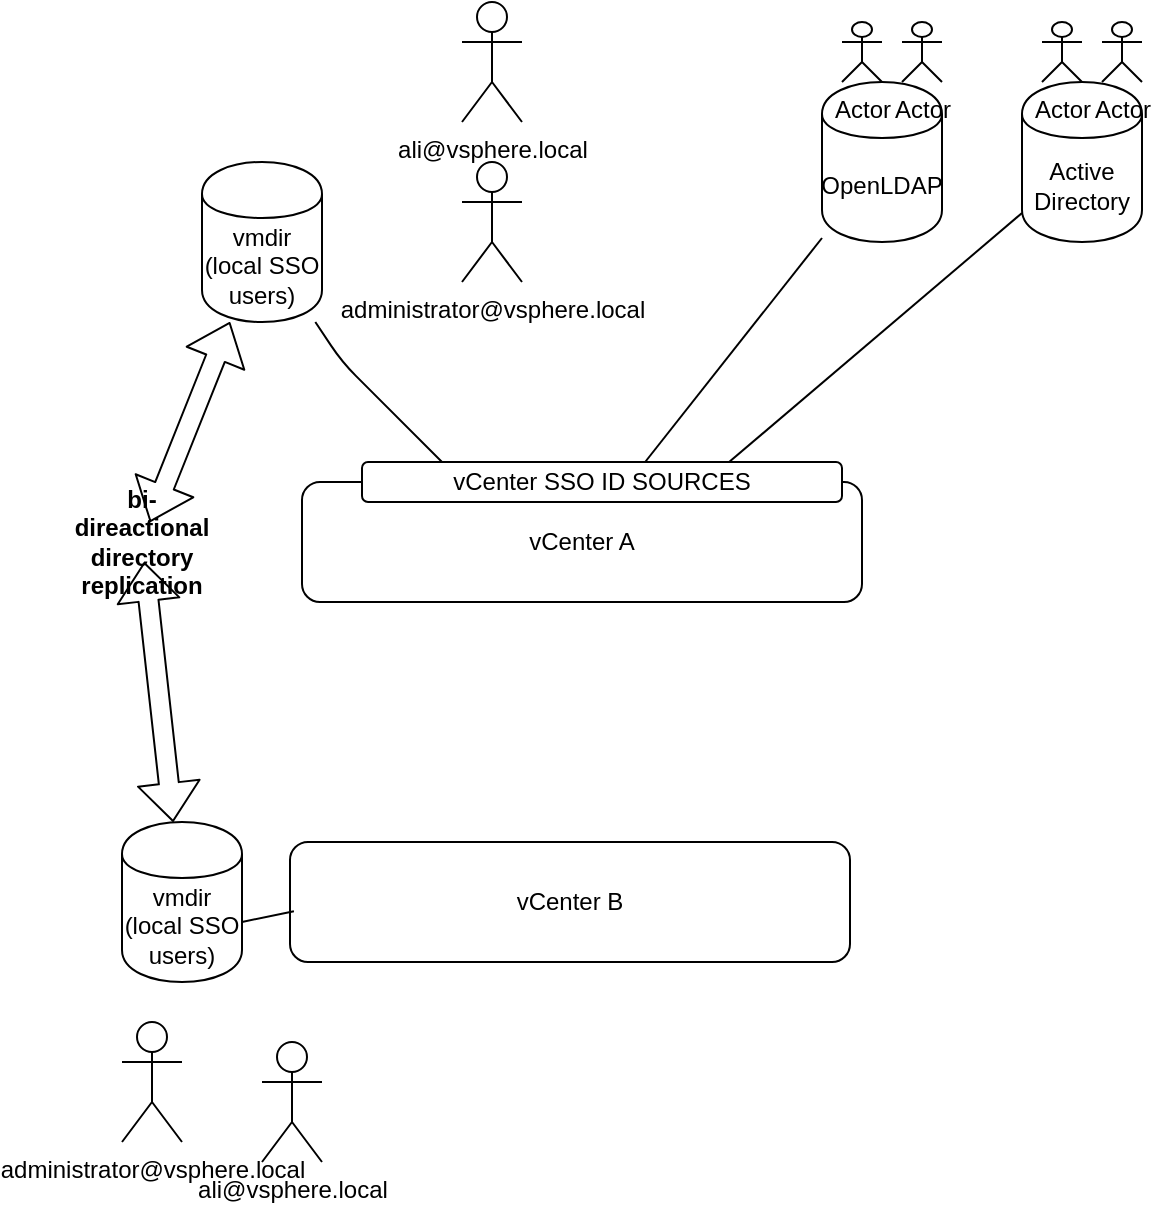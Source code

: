 <mxfile version="13.5.1" type="github" pages="7">
  <diagram id="Y0yIQF-JmJeGfIXuWWWn" name="Linked Mode">
    <mxGraphModel dx="2249" dy="783" grid="1" gridSize="10" guides="1" tooltips="1" connect="1" arrows="1" fold="1" page="1" pageScale="1" pageWidth="827" pageHeight="1169" math="0" shadow="0">
      <root>
        <mxCell id="5LIB_jOFQ_xeaD-KDqt_-0" />
        <mxCell id="5LIB_jOFQ_xeaD-KDqt_-1" parent="5LIB_jOFQ_xeaD-KDqt_-0" />
        <mxCell id="5LIB_jOFQ_xeaD-KDqt_-2" value="vCenter A" style="rounded=1;whiteSpace=wrap;html=1;" parent="5LIB_jOFQ_xeaD-KDqt_-1" vertex="1">
          <mxGeometry x="140" y="290" width="280" height="60" as="geometry" />
        </mxCell>
        <mxCell id="5LIB_jOFQ_xeaD-KDqt_-3" value="vmdir&lt;br&gt;(local SSO users)" style="shape=cylinder;whiteSpace=wrap;html=1;boundedLbl=1;backgroundOutline=1;" parent="5LIB_jOFQ_xeaD-KDqt_-1" vertex="1">
          <mxGeometry x="90" y="130" width="60" height="80" as="geometry" />
        </mxCell>
        <mxCell id="5LIB_jOFQ_xeaD-KDqt_-4" value="" style="endArrow=none;html=1;" parent="5LIB_jOFQ_xeaD-KDqt_-1" target="5LIB_jOFQ_xeaD-KDqt_-3" edge="1">
          <mxGeometry width="50" height="50" relative="1" as="geometry">
            <mxPoint x="220" y="290" as="sourcePoint" />
            <mxPoint x="350" y="320" as="targetPoint" />
            <Array as="points">
              <mxPoint x="160" y="230" />
            </Array>
          </mxGeometry>
        </mxCell>
        <mxCell id="5LIB_jOFQ_xeaD-KDqt_-5" value="administrator@vsphere.local" style="shape=umlActor;verticalLabelPosition=bottom;verticalAlign=top;html=1;outlineConnect=0;" parent="5LIB_jOFQ_xeaD-KDqt_-1" vertex="1">
          <mxGeometry x="220" y="130" width="30" height="60" as="geometry" />
        </mxCell>
        <mxCell id="5LIB_jOFQ_xeaD-KDqt_-6" value="ali@vsphere.local&lt;br&gt;" style="shape=umlActor;verticalLabelPosition=bottom;verticalAlign=top;html=1;outlineConnect=0;" parent="5LIB_jOFQ_xeaD-KDqt_-1" vertex="1">
          <mxGeometry x="220" y="50" width="30" height="60" as="geometry" />
        </mxCell>
        <mxCell id="5LIB_jOFQ_xeaD-KDqt_-7" value="OpenLDAP" style="shape=cylinder;whiteSpace=wrap;html=1;boundedLbl=1;backgroundOutline=1;" parent="5LIB_jOFQ_xeaD-KDqt_-1" vertex="1">
          <mxGeometry x="400" y="90" width="60" height="80" as="geometry" />
        </mxCell>
        <mxCell id="5LIB_jOFQ_xeaD-KDqt_-8" value="Active Directory" style="shape=cylinder;whiteSpace=wrap;html=1;boundedLbl=1;backgroundOutline=1;" parent="5LIB_jOFQ_xeaD-KDqt_-1" vertex="1">
          <mxGeometry x="500" y="90" width="60" height="80" as="geometry" />
        </mxCell>
        <mxCell id="5LIB_jOFQ_xeaD-KDqt_-9" value="Actor" style="shape=umlActor;verticalLabelPosition=bottom;verticalAlign=top;html=1;outlineConnect=0;" parent="5LIB_jOFQ_xeaD-KDqt_-1" vertex="1">
          <mxGeometry x="410" y="60" width="20" height="30" as="geometry" />
        </mxCell>
        <mxCell id="5LIB_jOFQ_xeaD-KDqt_-10" value="Actor" style="shape=umlActor;verticalLabelPosition=bottom;verticalAlign=top;html=1;outlineConnect=0;" parent="5LIB_jOFQ_xeaD-KDqt_-1" vertex="1">
          <mxGeometry x="440" y="60" width="20" height="30" as="geometry" />
        </mxCell>
        <mxCell id="5LIB_jOFQ_xeaD-KDqt_-11" value="Actor" style="shape=umlActor;verticalLabelPosition=bottom;verticalAlign=top;html=1;outlineConnect=0;" parent="5LIB_jOFQ_xeaD-KDqt_-1" vertex="1">
          <mxGeometry x="510" y="60" width="20" height="30" as="geometry" />
        </mxCell>
        <mxCell id="5LIB_jOFQ_xeaD-KDqt_-12" value="Actor" style="shape=umlActor;verticalLabelPosition=bottom;verticalAlign=top;html=1;outlineConnect=0;" parent="5LIB_jOFQ_xeaD-KDqt_-1" vertex="1">
          <mxGeometry x="540" y="60" width="20" height="30" as="geometry" />
        </mxCell>
        <mxCell id="5LIB_jOFQ_xeaD-KDqt_-13" value="" style="endArrow=none;html=1;" parent="5LIB_jOFQ_xeaD-KDqt_-1" source="5LIB_jOFQ_xeaD-KDqt_-2" target="5LIB_jOFQ_xeaD-KDqt_-7" edge="1">
          <mxGeometry width="50" height="50" relative="1" as="geometry">
            <mxPoint x="340" y="250" as="sourcePoint" />
            <mxPoint x="390" y="200" as="targetPoint" />
          </mxGeometry>
        </mxCell>
        <mxCell id="5LIB_jOFQ_xeaD-KDqt_-14" value="" style="endArrow=none;html=1;exitX=0.738;exitY=-0.068;exitDx=0;exitDy=0;exitPerimeter=0;" parent="5LIB_jOFQ_xeaD-KDqt_-1" source="5LIB_jOFQ_xeaD-KDqt_-2" target="5LIB_jOFQ_xeaD-KDqt_-8" edge="1">
          <mxGeometry width="50" height="50" relative="1" as="geometry">
            <mxPoint x="313.684" y="300" as="sourcePoint" />
            <mxPoint x="410" y="178" as="targetPoint" />
          </mxGeometry>
        </mxCell>
        <mxCell id="5LIB_jOFQ_xeaD-KDqt_-15" value="vCenter SSO ID SOURCES" style="rounded=1;whiteSpace=wrap;html=1;" parent="5LIB_jOFQ_xeaD-KDqt_-1" vertex="1">
          <mxGeometry x="170" y="280" width="240" height="20" as="geometry" />
        </mxCell>
        <mxCell id="5LIB_jOFQ_xeaD-KDqt_-16" value="vCenter B" style="rounded=1;whiteSpace=wrap;html=1;" parent="5LIB_jOFQ_xeaD-KDqt_-1" vertex="1">
          <mxGeometry x="134" y="470" width="280" height="60" as="geometry" />
        </mxCell>
        <mxCell id="5LIB_jOFQ_xeaD-KDqt_-17" value="vmdir&lt;br&gt;(local SSO users)" style="shape=cylinder;whiteSpace=wrap;html=1;boundedLbl=1;backgroundOutline=1;" parent="5LIB_jOFQ_xeaD-KDqt_-1" vertex="1">
          <mxGeometry x="50" y="460" width="60" height="80" as="geometry" />
        </mxCell>
        <mxCell id="5LIB_jOFQ_xeaD-KDqt_-18" value="" style="endArrow=none;html=1;entryX=0.007;entryY=0.577;entryDx=0;entryDy=0;entryPerimeter=0;" parent="5LIB_jOFQ_xeaD-KDqt_-1" target="5LIB_jOFQ_xeaD-KDqt_-16" edge="1">
          <mxGeometry width="50" height="50" relative="1" as="geometry">
            <mxPoint x="110" y="510" as="sourcePoint" />
            <mxPoint x="120" y="510" as="targetPoint" />
          </mxGeometry>
        </mxCell>
        <mxCell id="5LIB_jOFQ_xeaD-KDqt_-19" value="" style="shape=flexArrow;endArrow=classic;startArrow=classic;html=1;" parent="5LIB_jOFQ_xeaD-KDqt_-1" source="5LIB_jOFQ_xeaD-KDqt_-20" target="5LIB_jOFQ_xeaD-KDqt_-3" edge="1">
          <mxGeometry width="50" height="50" relative="1" as="geometry">
            <mxPoint x="40" y="360" as="sourcePoint" />
            <mxPoint x="90" y="310" as="targetPoint" />
          </mxGeometry>
        </mxCell>
        <mxCell id="5LIB_jOFQ_xeaD-KDqt_-20" value="bi-direactional directory replication" style="text;html=1;strokeColor=none;fillColor=none;align=center;verticalAlign=middle;whiteSpace=wrap;rounded=0;fontStyle=1" parent="5LIB_jOFQ_xeaD-KDqt_-1" vertex="1">
          <mxGeometry x="40" y="310" width="40" height="20" as="geometry" />
        </mxCell>
        <mxCell id="5LIB_jOFQ_xeaD-KDqt_-21" value="" style="shape=flexArrow;endArrow=classic;startArrow=classic;html=1;" parent="5LIB_jOFQ_xeaD-KDqt_-1" source="5LIB_jOFQ_xeaD-KDqt_-17" target="5LIB_jOFQ_xeaD-KDqt_-20" edge="1">
          <mxGeometry width="50" height="50" relative="1" as="geometry">
            <mxPoint x="84.848" y="460" as="sourcePoint" />
            <mxPoint x="115.152" y="210" as="targetPoint" />
          </mxGeometry>
        </mxCell>
        <mxCell id="5LIB_jOFQ_xeaD-KDqt_-23" value="administrator@vsphere.local" style="shape=umlActor;verticalLabelPosition=bottom;verticalAlign=top;html=1;outlineConnect=0;" parent="5LIB_jOFQ_xeaD-KDqt_-1" vertex="1">
          <mxGeometry x="50" y="560" width="30" height="60" as="geometry" />
        </mxCell>
        <mxCell id="5LIB_jOFQ_xeaD-KDqt_-24" value="ali@vsphere.local&lt;br&gt;" style="shape=umlActor;verticalLabelPosition=bottom;verticalAlign=top;html=1;outlineConnect=0;" parent="5LIB_jOFQ_xeaD-KDqt_-1" vertex="1">
          <mxGeometry x="120" y="570" width="30" height="60" as="geometry" />
        </mxCell>
      </root>
    </mxGraphModel>
  </diagram>
  <diagram id="Z0reuoyKNyZzJbR8RfLl" name="PSC">
    <mxGraphModel dx="1422" dy="783" grid="1" gridSize="10" guides="1" tooltips="1" connect="1" arrows="1" fold="1" page="1" pageScale="1" pageWidth="827" pageHeight="1169" math="0" shadow="0">
      <root>
        <mxCell id="GZdcZEgX0X8Ufp5g_GeR-0" />
        <mxCell id="GZdcZEgX0X8Ufp5g_GeR-1" parent="GZdcZEgX0X8Ufp5g_GeR-0" />
        <mxCell id="GZdcZEgX0X8Ufp5g_GeR-2" value="vCenter Appliance with embedded PSC" style="rounded=1;whiteSpace=wrap;html=1;" parent="GZdcZEgX0X8Ufp5g_GeR-1" vertex="1">
          <mxGeometry x="60" y="50" width="300" height="220" as="geometry" />
        </mxCell>
        <mxCell id="GZdcZEgX0X8Ufp5g_GeR-3" value="Platform Services Controller (PSC)" style="rounded=1;whiteSpace=wrap;html=1;" parent="GZdcZEgX0X8Ufp5g_GeR-1" vertex="1">
          <mxGeometry x="70" y="60" width="200" height="60" as="geometry" />
        </mxCell>
        <mxCell id="GZdcZEgX0X8Ufp5g_GeR-4" value="SSO" style="rounded=1;whiteSpace=wrap;html=1;" parent="GZdcZEgX0X8Ufp5g_GeR-1" vertex="1">
          <mxGeometry x="70" y="50" width="60" height="20" as="geometry" />
        </mxCell>
        <mxCell id="GZdcZEgX0X8Ufp5g_GeR-5" value="licensing" style="rounded=1;whiteSpace=wrap;html=1;" parent="GZdcZEgX0X8Ufp5g_GeR-1" vertex="1">
          <mxGeometry x="130" y="50" width="60" height="20" as="geometry" />
        </mxCell>
        <mxCell id="GZdcZEgX0X8Ufp5g_GeR-7" value="CA" style="rounded=1;whiteSpace=wrap;html=1;" parent="GZdcZEgX0X8Ufp5g_GeR-1" vertex="1">
          <mxGeometry x="190" y="50" width="60" height="20" as="geometry" />
        </mxCell>
        <mxCell id="GZdcZEgX0X8Ufp5g_GeR-8" value="vCenter Appliance with embedded PSC" style="rounded=1;whiteSpace=wrap;html=1;" parent="GZdcZEgX0X8Ufp5g_GeR-1" vertex="1">
          <mxGeometry x="60" y="400" width="300" height="220" as="geometry" />
        </mxCell>
        <mxCell id="GZdcZEgX0X8Ufp5g_GeR-9" value="Platform Services Controller (PSC)" style="rounded=1;whiteSpace=wrap;html=1;" parent="GZdcZEgX0X8Ufp5g_GeR-1" vertex="1">
          <mxGeometry x="70" y="410" width="200" height="60" as="geometry" />
        </mxCell>
        <mxCell id="GZdcZEgX0X8Ufp5g_GeR-10" value="SSO" style="rounded=1;whiteSpace=wrap;html=1;" parent="GZdcZEgX0X8Ufp5g_GeR-1" vertex="1">
          <mxGeometry x="70" y="400" width="60" height="20" as="geometry" />
        </mxCell>
        <mxCell id="GZdcZEgX0X8Ufp5g_GeR-11" value="licensing" style="rounded=1;whiteSpace=wrap;html=1;" parent="GZdcZEgX0X8Ufp5g_GeR-1" vertex="1">
          <mxGeometry x="130" y="400" width="60" height="20" as="geometry" />
        </mxCell>
        <mxCell id="GZdcZEgX0X8Ufp5g_GeR-12" value="CA" style="rounded=1;whiteSpace=wrap;html=1;" parent="GZdcZEgX0X8Ufp5g_GeR-1" vertex="1">
          <mxGeometry x="190" y="400" width="60" height="20" as="geometry" />
        </mxCell>
        <mxCell id="GZdcZEgX0X8Ufp5g_GeR-13" value="" style="shape=cylinder;whiteSpace=wrap;html=1;boundedLbl=1;backgroundOutline=1;" parent="GZdcZEgX0X8Ufp5g_GeR-1" vertex="1">
          <mxGeometry x="80" y="380" width="20" height="30" as="geometry" />
        </mxCell>
        <mxCell id="GZdcZEgX0X8Ufp5g_GeR-14" value="" style="shape=cylinder;whiteSpace=wrap;html=1;boundedLbl=1;backgroundOutline=1;" parent="GZdcZEgX0X8Ufp5g_GeR-1" vertex="1">
          <mxGeometry x="80" y="30" width="20" height="30" as="geometry" />
        </mxCell>
      </root>
    </mxGraphModel>
  </diagram>
  <diagram id="PvuahrY8PORUteh3usWa" name="Vmkernel ports">
    <mxGraphModel dx="1422" dy="783" grid="1" gridSize="10" guides="1" tooltips="1" connect="1" arrows="1" fold="1" page="1" pageScale="1" pageWidth="827" pageHeight="1169" math="0" shadow="0">
      <root>
        <mxCell id="ZwBj7HcTnx1XXEPzA8zy-0" />
        <mxCell id="ZwBj7HcTnx1XXEPzA8zy-1" parent="ZwBj7HcTnx1XXEPzA8zy-0" />
        <mxCell id="ZwBj7HcTnx1XXEPzA8zy-4" value="" style="rounded=1;whiteSpace=wrap;html=1;" parent="ZwBj7HcTnx1XXEPzA8zy-1" vertex="1">
          <mxGeometry x="60" y="290" width="750" height="370" as="geometry" />
        </mxCell>
        <mxCell id="ZwBj7HcTnx1XXEPzA8zy-16" value="" style="ellipse;whiteSpace=wrap;html=1;" parent="ZwBj7HcTnx1XXEPzA8zy-1" vertex="1">
          <mxGeometry x="60" y="435" width="230" height="65" as="geometry" />
        </mxCell>
        <mxCell id="ZwBj7HcTnx1XXEPzA8zy-2" value="VM1" style="rounded=1;whiteSpace=wrap;html=1;" parent="ZwBj7HcTnx1XXEPzA8zy-1" vertex="1">
          <mxGeometry x="160" y="320" width="120" height="60" as="geometry" />
        </mxCell>
        <mxCell id="ZwBj7HcTnx1XXEPzA8zy-3" value="vNIC" style="rounded=1;whiteSpace=wrap;html=1;" parent="ZwBj7HcTnx1XXEPzA8zy-1" vertex="1">
          <mxGeometry x="195" y="380" width="50" height="20" as="geometry" />
        </mxCell>
        <mxCell id="ZwBj7HcTnx1XXEPzA8zy-5" value="pNIC2" style="rounded=1;whiteSpace=wrap;html=1;" parent="ZwBj7HcTnx1XXEPzA8zy-1" vertex="1">
          <mxGeometry x="630" y="660" width="50" height="20" as="geometry" />
        </mxCell>
        <mxCell id="ZwBj7HcTnx1XXEPzA8zy-7" value="L2 BRIDGE" style="text;html=1;strokeColor=none;fillColor=none;align=center;verticalAlign=middle;whiteSpace=wrap;rounded=0;" parent="ZwBj7HcTnx1XXEPzA8zy-1" vertex="1">
          <mxGeometry x="70" y="660" width="40" height="20" as="geometry" />
        </mxCell>
        <mxCell id="ZwBj7HcTnx1XXEPzA8zy-8" value="Standard vSwitch1" style="rounded=1;whiteSpace=wrap;html=1;" parent="ZwBj7HcTnx1XXEPzA8zy-1" vertex="1">
          <mxGeometry x="87.5" y="480" width="462.5" height="60" as="geometry" />
        </mxCell>
        <mxCell id="ZwBj7HcTnx1XXEPzA8zy-10" value="uplink" style="text;html=1;strokeColor=none;fillColor=none;align=center;verticalAlign=middle;whiteSpace=wrap;rounded=0;" parent="ZwBj7HcTnx1XXEPzA8zy-1" vertex="1">
          <mxGeometry x="195" y="585" width="40" height="20" as="geometry" />
        </mxCell>
        <mxCell id="ZwBj7HcTnx1XXEPzA8zy-11" value="" style="rounded=1;whiteSpace=wrap;html=1;" parent="ZwBj7HcTnx1XXEPzA8zy-1" vertex="1">
          <mxGeometry x="180" y="465" width="30" height="20" as="geometry" />
        </mxCell>
        <mxCell id="ZwBj7HcTnx1XXEPzA8zy-17" value="Port Group &quot;Prod Net&quot;" style="text;html=1;strokeColor=none;fillColor=none;align=center;verticalAlign=middle;whiteSpace=wrap;rounded=0;" parent="ZwBj7HcTnx1XXEPzA8zy-1" vertex="1">
          <mxGeometry x="110" y="445" width="125" height="20" as="geometry" />
        </mxCell>
        <mxCell id="ZwBj7HcTnx1XXEPzA8zy-18" value="" style="ellipse;whiteSpace=wrap;html=1;" parent="ZwBj7HcTnx1XXEPzA8zy-1" vertex="1">
          <mxGeometry x="299" y="435" width="230" height="65" as="geometry" />
        </mxCell>
        <mxCell id="ZwBj7HcTnx1XXEPzA8zy-19" value="&quot;Test Net&quot;" style="text;html=1;strokeColor=none;fillColor=none;align=center;verticalAlign=middle;whiteSpace=wrap;rounded=0;" parent="ZwBj7HcTnx1XXEPzA8zy-1" vertex="1">
          <mxGeometry x="394" y="445" width="66" height="20" as="geometry" />
        </mxCell>
        <mxCell id="ZwBj7HcTnx1XXEPzA8zy-20" value="" style="endArrow=none;html=1;exitX=0.694;exitY=1.2;exitDx=0;exitDy=0;exitPerimeter=0;" parent="ZwBj7HcTnx1XXEPzA8zy-1" source="ZwBj7HcTnx1XXEPzA8zy-17" edge="1">
          <mxGeometry width="50" height="50" relative="1" as="geometry">
            <mxPoint x="170" y="450" as="sourcePoint" />
            <mxPoint x="220" y="400" as="targetPoint" />
          </mxGeometry>
        </mxCell>
        <mxCell id="ZwBj7HcTnx1XXEPzA8zy-21" value="" style="endArrow=none;html=1;" parent="ZwBj7HcTnx1XXEPzA8zy-1" edge="1">
          <mxGeometry width="50" height="50" relative="1" as="geometry">
            <mxPoint x="160" y="720" as="sourcePoint" />
            <mxPoint x="160" y="680" as="targetPoint" />
          </mxGeometry>
        </mxCell>
        <mxCell id="ZwBj7HcTnx1XXEPzA8zy-22" value="" style="endArrow=none;html=1;" parent="ZwBj7HcTnx1XXEPzA8zy-1" edge="1">
          <mxGeometry width="50" height="50" relative="1" as="geometry">
            <mxPoint x="70" y="720" as="sourcePoint" />
            <mxPoint x="630" y="720.571" as="targetPoint" />
          </mxGeometry>
        </mxCell>
        <mxCell id="ZwBj7HcTnx1XXEPzA8zy-24" value="00:AA:00:01:c1:1a" style="text;html=1;strokeColor=none;fillColor=none;align=center;verticalAlign=middle;whiteSpace=wrap;rounded=0;" parent="ZwBj7HcTnx1XXEPzA8zy-1" vertex="1">
          <mxGeometry x="220" y="660" width="40" height="20" as="geometry" />
        </mxCell>
        <mxCell id="ZwBj7HcTnx1XXEPzA8zy-25" value="vMAC&lt;br&gt;00:50:56:00:44:8a" style="text;html=1;strokeColor=none;fillColor=none;align=center;verticalAlign=middle;whiteSpace=wrap;rounded=0;" parent="ZwBj7HcTnx1XXEPzA8zy-1" vertex="1">
          <mxGeometry x="245" y="380" width="140" height="20" as="geometry" />
        </mxCell>
        <mxCell id="ZwBj7HcTnx1XXEPzA8zy-26" value="vm.vmx&lt;br&gt;net1=&quot;prod net&quot;" style="text;html=1;strokeColor=none;fillColor=none;align=center;verticalAlign=middle;whiteSpace=wrap;rounded=0;" parent="ZwBj7HcTnx1XXEPzA8zy-1" vertex="1">
          <mxGeometry x="280" y="310" width="90" height="20" as="geometry" />
        </mxCell>
        <mxCell id="ZwBj7HcTnx1XXEPzA8zy-27" value="ETHERNET FRAME (L2)" style="shape=process;whiteSpace=wrap;html=1;backgroundOutline=1;fillColor=#fff2cc;strokeColor=#d6b656;" parent="ZwBj7HcTnx1XXEPzA8zy-1" vertex="1">
          <mxGeometry x="195" y="730" width="196" height="20" as="geometry" />
        </mxCell>
        <mxCell id="ZwBj7HcTnx1XXEPzA8zy-28" value="vMAC" style="text;html=1;strokeColor=none;fillColor=none;align=center;verticalAlign=middle;whiteSpace=wrap;rounded=0;" parent="ZwBj7HcTnx1XXEPzA8zy-1" vertex="1">
          <mxGeometry x="140" y="730" width="40" height="20" as="geometry" />
        </mxCell>
        <mxCell id="ZwBj7HcTnx1XXEPzA8zy-30" value="ESXi Kernel uses a pNIC bridge driver" style="rounded=1;whiteSpace=wrap;html=1;" parent="ZwBj7HcTnx1XXEPzA8zy-1" vertex="1">
          <mxGeometry x="112.5" y="605" width="120" height="30" as="geometry" />
        </mxCell>
        <mxCell id="ZwBj7HcTnx1XXEPzA8zy-31" value="" style="endArrow=none;html=1;entryX=0.34;entryY=-0.093;entryDx=0;entryDy=0;entryPerimeter=0;exitX=0.144;exitY=0.979;exitDx=0;exitDy=0;exitPerimeter=0;" parent="ZwBj7HcTnx1XXEPzA8zy-1" source="ZwBj7HcTnx1XXEPzA8zy-8" target="ZwBj7HcTnx1XXEPzA8zy-30" edge="1">
          <mxGeometry width="50" height="50" relative="1" as="geometry">
            <mxPoint x="258.11" y="539.88" as="sourcePoint" />
            <mxPoint x="147" y="658.14" as="targetPoint" />
          </mxGeometry>
        </mxCell>
        <mxCell id="ZwBj7HcTnx1XXEPzA8zy-32" value="ESXi kernel itself" style="rounded=1;whiteSpace=wrap;html=1;fillColor=#f8cecc;strokeColor=#b85450;" parent="ZwBj7HcTnx1XXEPzA8zy-1" vertex="1">
          <mxGeometry x="320" y="550" width="120" height="35" as="geometry" />
        </mxCell>
        <mxCell id="ZwBj7HcTnx1XXEPzA8zy-33" value="vpxa" style="rounded=1;whiteSpace=wrap;html=1;" parent="ZwBj7HcTnx1XXEPzA8zy-1" vertex="1">
          <mxGeometry x="320" y="605" width="120" height="20" as="geometry" />
        </mxCell>
        <mxCell id="ZwBj7HcTnx1XXEPzA8zy-34" value="hostd" style="rounded=1;whiteSpace=wrap;html=1;" parent="ZwBj7HcTnx1XXEPzA8zy-1" vertex="1">
          <mxGeometry x="320" y="585" width="120" height="20" as="geometry" />
        </mxCell>
        <mxCell id="ZwBj7HcTnx1XXEPzA8zy-35" value="vmkernel port&lt;br&gt;vmk0&lt;br&gt;192.168.1.44" style="rounded=1;whiteSpace=wrap;html=1;" parent="ZwBj7HcTnx1XXEPzA8zy-1" vertex="1">
          <mxGeometry x="330" y="520" width="90" height="45" as="geometry" />
        </mxCell>
        <mxCell id="ZwBj7HcTnx1XXEPzA8zy-36" value="VM2" style="rounded=1;whiteSpace=wrap;html=1;" parent="ZwBj7HcTnx1XXEPzA8zy-1" vertex="1">
          <mxGeometry x="414" y="320" width="120" height="60" as="geometry" />
        </mxCell>
        <mxCell id="ZwBj7HcTnx1XXEPzA8zy-37" value="vNIC" style="rounded=1;whiteSpace=wrap;html=1;" parent="ZwBj7HcTnx1XXEPzA8zy-1" vertex="1">
          <mxGeometry x="440" y="380" width="50" height="20" as="geometry" />
        </mxCell>
        <mxCell id="ZwBj7HcTnx1XXEPzA8zy-38" value="" style="rounded=1;whiteSpace=wrap;html=1;" parent="ZwBj7HcTnx1XXEPzA8zy-1" vertex="1">
          <mxGeometry x="459" y="465" width="30" height="20" as="geometry" />
        </mxCell>
        <mxCell id="ZwBj7HcTnx1XXEPzA8zy-40" value="" style="endArrow=none;html=1;exitX=0.5;exitY=0;exitDx=0;exitDy=0;" parent="ZwBj7HcTnx1XXEPzA8zy-1" source="ZwBj7HcTnx1XXEPzA8zy-38" edge="1">
          <mxGeometry width="50" height="50" relative="1" as="geometry">
            <mxPoint x="440" y="465" as="sourcePoint" />
            <mxPoint x="463.25" y="396" as="targetPoint" />
          </mxGeometry>
        </mxCell>
        <mxCell id="ZwBj7HcTnx1XXEPzA8zy-41" value="vSwitch2" style="rounded=1;whiteSpace=wrap;html=1;" parent="ZwBj7HcTnx1XXEPzA8zy-1" vertex="1">
          <mxGeometry x="580" y="480" width="120" height="60" as="geometry" />
        </mxCell>
        <mxCell id="ZwBj7HcTnx1XXEPzA8zy-42" value="VM3" style="rounded=1;whiteSpace=wrap;html=1;" parent="ZwBj7HcTnx1XXEPzA8zy-1" vertex="1">
          <mxGeometry x="560" y="320" width="120" height="60" as="geometry" />
        </mxCell>
        <mxCell id="ZwBj7HcTnx1XXEPzA8zy-43" value="VM4" style="rounded=1;whiteSpace=wrap;html=1;" parent="ZwBj7HcTnx1XXEPzA8zy-1" vertex="1">
          <mxGeometry x="680" y="320" width="120" height="60" as="geometry" />
        </mxCell>
        <mxCell id="ZwBj7HcTnx1XXEPzA8zy-44" value="" style="endArrow=none;html=1;entryX=0.5;entryY=1;entryDx=0;entryDy=0;" parent="ZwBj7HcTnx1XXEPzA8zy-1" source="ZwBj7HcTnx1XXEPzA8zy-41" target="ZwBj7HcTnx1XXEPzA8zy-42" edge="1">
          <mxGeometry width="50" height="50" relative="1" as="geometry">
            <mxPoint x="460" y="520" as="sourcePoint" />
            <mxPoint x="510" y="470" as="targetPoint" />
          </mxGeometry>
        </mxCell>
        <mxCell id="ZwBj7HcTnx1XXEPzA8zy-45" value="" style="endArrow=none;html=1;exitX=0.543;exitY=-0.107;exitDx=0;exitDy=0;exitPerimeter=0;" parent="ZwBj7HcTnx1XXEPzA8zy-1" source="ZwBj7HcTnx1XXEPzA8zy-41" target="ZwBj7HcTnx1XXEPzA8zy-43" edge="1">
          <mxGeometry width="50" height="50" relative="1" as="geometry">
            <mxPoint x="645.385" y="490" as="sourcePoint" />
            <mxPoint x="630" y="390" as="targetPoint" />
          </mxGeometry>
        </mxCell>
        <mxCell id="ZwBj7HcTnx1XXEPzA8zy-46" value="pNIC1" style="rounded=1;whiteSpace=wrap;html=1;" parent="ZwBj7HcTnx1XXEPzA8zy-1" vertex="1">
          <mxGeometry x="140" y="670" width="50" height="20" as="geometry" />
        </mxCell>
        <mxCell id="ZwBj7HcTnx1XXEPzA8zy-47" value="" style="endArrow=none;html=1;exitX=0.792;exitY=1.016;exitDx=0;exitDy=0;exitPerimeter=0;" parent="ZwBj7HcTnx1XXEPzA8zy-1" source="ZwBj7HcTnx1XXEPzA8zy-4" edge="1">
          <mxGeometry width="50" height="50" relative="1" as="geometry">
            <mxPoint x="580" y="590" as="sourcePoint" />
            <mxPoint x="630" y="540" as="targetPoint" />
          </mxGeometry>
        </mxCell>
      </root>
    </mxGraphModel>
  </diagram>
  <diagram id="TUlDWvlPTixBWdRhVLbX" name="VLAN q tags">
    <mxGraphModel dx="1422" dy="783" grid="1" gridSize="10" guides="1" tooltips="1" connect="1" arrows="1" fold="1" page="1" pageScale="1" pageWidth="827" pageHeight="1169" math="0" shadow="0">
      <root>
        <mxCell id="bn5VopXkFzEddgKYNh1q-0" />
        <mxCell id="bn5VopXkFzEddgKYNh1q-1" parent="bn5VopXkFzEddgKYNh1q-0" />
        <mxCell id="bn5VopXkFzEddgKYNh1q-2" value="" style="rounded=1;whiteSpace=wrap;html=1;" parent="bn5VopXkFzEddgKYNh1q-1" vertex="1">
          <mxGeometry x="110" y="555" width="650" height="60" as="geometry" />
        </mxCell>
        <mxCell id="bn5VopXkFzEddgKYNh1q-3" value="CISCO SWITCH" style="text;html=1;strokeColor=none;fillColor=none;align=center;verticalAlign=middle;whiteSpace=wrap;rounded=0;" parent="bn5VopXkFzEddgKYNh1q-1" vertex="1">
          <mxGeometry x="120" y="640" width="40" height="20" as="geometry" />
        </mxCell>
        <mxCell id="bn5VopXkFzEddgKYNh1q-4" value="1" style="rounded=1;whiteSpace=wrap;html=1;fillColor=#f8cecc;strokeColor=#b85450;" parent="bn5VopXkFzEddgKYNh1q-1" vertex="1">
          <mxGeometry x="140" y="567" width="40" height="35" as="geometry" />
        </mxCell>
        <mxCell id="bn5VopXkFzEddgKYNh1q-5" value="2" style="rounded=1;whiteSpace=wrap;html=1;fillColor=#f8cecc;strokeColor=#b85450;" parent="bn5VopXkFzEddgKYNh1q-1" vertex="1">
          <mxGeometry x="190" y="567" width="40" height="35" as="geometry" />
        </mxCell>
        <mxCell id="bn5VopXkFzEddgKYNh1q-6" value="3" style="rounded=1;whiteSpace=wrap;html=1;fillColor=#d5e8d4;strokeColor=#82b366;" parent="bn5VopXkFzEddgKYNh1q-1" vertex="1">
          <mxGeometry x="240" y="567" width="40" height="35" as="geometry" />
        </mxCell>
        <mxCell id="bn5VopXkFzEddgKYNh1q-7" value="4" style="rounded=1;whiteSpace=wrap;html=1;fillColor=#d5e8d4;strokeColor=#82b366;" parent="bn5VopXkFzEddgKYNh1q-1" vertex="1">
          <mxGeometry x="290" y="567.5" width="40" height="35" as="geometry" />
        </mxCell>
        <mxCell id="bn5VopXkFzEddgKYNh1q-8" value="5" style="rounded=1;whiteSpace=wrap;html=1;" parent="bn5VopXkFzEddgKYNh1q-1" vertex="1">
          <mxGeometry x="340" y="566.5" width="40" height="35" as="geometry" />
        </mxCell>
        <mxCell id="bn5VopXkFzEddgKYNh1q-9" value="6" style="rounded=1;whiteSpace=wrap;html=1;" parent="bn5VopXkFzEddgKYNh1q-1" vertex="1">
          <mxGeometry x="390" y="566.5" width="40" height="35" as="geometry" />
        </mxCell>
        <mxCell id="bn5VopXkFzEddgKYNh1q-10" value="7" style="rounded=1;whiteSpace=wrap;html=1;" parent="bn5VopXkFzEddgKYNh1q-1" vertex="1">
          <mxGeometry x="440" y="566.5" width="40" height="35" as="geometry" />
        </mxCell>
        <mxCell id="bn5VopXkFzEddgKYNh1q-11" value="8" style="rounded=1;whiteSpace=wrap;html=1;" parent="bn5VopXkFzEddgKYNh1q-1" vertex="1">
          <mxGeometry x="490" y="567" width="40" height="35" as="geometry" />
        </mxCell>
        <mxCell id="bn5VopXkFzEddgKYNh1q-12" value="PC1" style="whiteSpace=wrap;html=1;aspect=fixed;" parent="bn5VopXkFzEddgKYNh1q-1" vertex="1">
          <mxGeometry x="70" y="260" width="80" height="80" as="geometry" />
        </mxCell>
        <mxCell id="bn5VopXkFzEddgKYNh1q-13" value="" style="endArrow=none;html=1;exitX=0.5;exitY=1;exitDx=0;exitDy=0;entryX=0.5;entryY=0;entryDx=0;entryDy=0;" parent="bn5VopXkFzEddgKYNh1q-1" source="bn5VopXkFzEddgKYNh1q-12" target="bn5VopXkFzEddgKYNh1q-4" edge="1">
          <mxGeometry width="50" height="50" relative="1" as="geometry">
            <mxPoint x="390" y="450" as="sourcePoint" />
            <mxPoint x="440" y="400" as="targetPoint" />
          </mxGeometry>
        </mxCell>
        <mxCell id="bn5VopXkFzEddgKYNh1q-14" value="Port1: VLAN 101&lt;br&gt;Port2: VLAN 101&lt;br&gt;Port3: VLAN 102&lt;br&gt;&lt;br&gt;Port5: TRUNK PORT&lt;br&gt;&lt;br&gt;Port8: TRUNK PORT (multiple VLANs_" style="text;html=1;strokeColor=none;fillColor=none;align=center;verticalAlign=middle;whiteSpace=wrap;rounded=0;" parent="bn5VopXkFzEddgKYNh1q-1" vertex="1">
          <mxGeometry x="130" y="690" width="270" height="20" as="geometry" />
        </mxCell>
        <mxCell id="bn5VopXkFzEddgKYNh1q-15" value="PC2" style="whiteSpace=wrap;html=1;aspect=fixed;" parent="bn5VopXkFzEddgKYNh1q-1" vertex="1">
          <mxGeometry x="180" y="260" width="80" height="80" as="geometry" />
        </mxCell>
        <mxCell id="bn5VopXkFzEddgKYNh1q-16" value="" style="endArrow=none;html=1;exitX=0.413;exitY=0.95;exitDx=0;exitDy=0;exitPerimeter=0;" parent="bn5VopXkFzEddgKYNh1q-1" source="bn5VopXkFzEddgKYNh1q-15" target="bn5VopXkFzEddgKYNh1q-5" edge="1">
          <mxGeometry width="50" height="50" relative="1" as="geometry">
            <mxPoint x="120" y="350" as="sourcePoint" />
            <mxPoint x="170" y="577" as="targetPoint" />
          </mxGeometry>
        </mxCell>
        <mxCell id="bn5VopXkFzEddgKYNh1q-17" value="PC3" style="whiteSpace=wrap;html=1;aspect=fixed;" parent="bn5VopXkFzEddgKYNh1q-1" vertex="1">
          <mxGeometry x="280" y="260" width="80" height="80" as="geometry" />
        </mxCell>
        <mxCell id="bn5VopXkFzEddgKYNh1q-18" value="" style="endArrow=none;html=1;exitX=0.375;exitY=1;exitDx=0;exitDy=0;exitPerimeter=0;" parent="bn5VopXkFzEddgKYNh1q-1" source="bn5VopXkFzEddgKYNh1q-17" target="bn5VopXkFzEddgKYNh1q-6" edge="1">
          <mxGeometry width="50" height="50" relative="1" as="geometry">
            <mxPoint x="223.04" y="346" as="sourcePoint" />
            <mxPoint x="220.214" y="577" as="targetPoint" />
          </mxGeometry>
        </mxCell>
        <mxCell id="bn5VopXkFzEddgKYNh1q-19" value="PC4" style="whiteSpace=wrap;html=1;aspect=fixed;" parent="bn5VopXkFzEddgKYNh1q-1" vertex="1">
          <mxGeometry x="380" y="260" width="80" height="80" as="geometry" />
        </mxCell>
        <mxCell id="bn5VopXkFzEddgKYNh1q-20" value="" style="endArrow=none;html=1;exitX=0.375;exitY=1;exitDx=0;exitDy=0;exitPerimeter=0;entryX=0.5;entryY=0;entryDx=0;entryDy=0;" parent="bn5VopXkFzEddgKYNh1q-1" target="bn5VopXkFzEddgKYNh1q-7" edge="1">
          <mxGeometry width="50" height="50" relative="1" as="geometry">
            <mxPoint x="413.42" y="339.5" as="sourcePoint" />
            <mxPoint x="366.999" y="566.5" as="targetPoint" />
          </mxGeometry>
        </mxCell>
        <mxCell id="bn5VopXkFzEddgKYNh1q-21" value="" style="rounded=1;whiteSpace=wrap;html=1;" parent="bn5VopXkFzEddgKYNh1q-1" vertex="1">
          <mxGeometry x="100" y="800" width="650" height="60" as="geometry" />
        </mxCell>
        <mxCell id="bn5VopXkFzEddgKYNh1q-22" value="1" style="rounded=1;whiteSpace=wrap;html=1;fillColor=#f8cecc;strokeColor=#b85450;" parent="bn5VopXkFzEddgKYNh1q-1" vertex="1">
          <mxGeometry x="130" y="810.5" width="40" height="35" as="geometry" />
        </mxCell>
        <mxCell id="bn5VopXkFzEddgKYNh1q-23" value="2" style="rounded=1;whiteSpace=wrap;html=1;fillColor=#f8cecc;strokeColor=#b85450;" parent="bn5VopXkFzEddgKYNh1q-1" vertex="1">
          <mxGeometry x="180" y="810.5" width="40" height="35" as="geometry" />
        </mxCell>
        <mxCell id="bn5VopXkFzEddgKYNh1q-24" value="3" style="rounded=1;whiteSpace=wrap;html=1;fillColor=#d5e8d4;strokeColor=#82b366;" parent="bn5VopXkFzEddgKYNh1q-1" vertex="1">
          <mxGeometry x="230" y="810.5" width="40" height="35" as="geometry" />
        </mxCell>
        <mxCell id="bn5VopXkFzEddgKYNh1q-25" value="4" style="rounded=1;whiteSpace=wrap;html=1;fillColor=#d5e8d4;strokeColor=#82b366;" parent="bn5VopXkFzEddgKYNh1q-1" vertex="1">
          <mxGeometry x="280" y="811" width="40" height="35" as="geometry" />
        </mxCell>
        <mxCell id="bn5VopXkFzEddgKYNh1q-26" value="5" style="rounded=1;whiteSpace=wrap;html=1;fillColor=#d5e8d4;strokeColor=#82b366;" parent="bn5VopXkFzEddgKYNh1q-1" vertex="1">
          <mxGeometry x="330" y="810" width="40" height="35" as="geometry" />
        </mxCell>
        <mxCell id="bn5VopXkFzEddgKYNh1q-27" value="6" style="rounded=1;whiteSpace=wrap;html=1;" parent="bn5VopXkFzEddgKYNh1q-1" vertex="1">
          <mxGeometry x="380" y="810" width="40" height="35" as="geometry" />
        </mxCell>
        <mxCell id="bn5VopXkFzEddgKYNh1q-28" value="7" style="rounded=1;whiteSpace=wrap;html=1;" parent="bn5VopXkFzEddgKYNh1q-1" vertex="1">
          <mxGeometry x="430" y="810" width="40" height="35" as="geometry" />
        </mxCell>
        <mxCell id="bn5VopXkFzEddgKYNh1q-29" value="8" style="rounded=1;whiteSpace=wrap;html=1;" parent="bn5VopXkFzEddgKYNh1q-1" vertex="1">
          <mxGeometry x="480" y="810.5" width="40" height="35" as="geometry" />
        </mxCell>
        <mxCell id="bn5VopXkFzEddgKYNh1q-30" value="PC5" style="whiteSpace=wrap;html=1;aspect=fixed;" parent="bn5VopXkFzEddgKYNh1q-1" vertex="1">
          <mxGeometry x="210" y="920" width="80" height="80" as="geometry" />
        </mxCell>
        <mxCell id="bn5VopXkFzEddgKYNh1q-31" value="" style="endArrow=none;html=1;entryX=0.25;entryY=1;entryDx=0;entryDy=0;" parent="bn5VopXkFzEddgKYNh1q-1" target="bn5VopXkFzEddgKYNh1q-26" edge="1">
          <mxGeometry width="50" height="50" relative="1" as="geometry">
            <mxPoint x="260" y="920" as="sourcePoint" />
            <mxPoint x="310" y="870" as="targetPoint" />
          </mxGeometry>
        </mxCell>
        <mxCell id="bn5VopXkFzEddgKYNh1q-32" value="PC6" style="whiteSpace=wrap;html=1;aspect=fixed;" parent="bn5VopXkFzEddgKYNh1q-1" vertex="1">
          <mxGeometry x="60" y="920" width="80" height="80" as="geometry" />
        </mxCell>
        <mxCell id="bn5VopXkFzEddgKYNh1q-33" value="" style="endArrow=none;html=1;entryX=0.75;entryY=1;entryDx=0;entryDy=0;" parent="bn5VopXkFzEddgKYNh1q-1" target="bn5VopXkFzEddgKYNh1q-22" edge="1">
          <mxGeometry width="50" height="50" relative="1" as="geometry">
            <mxPoint x="100" y="930" as="sourcePoint" />
            <mxPoint x="150" y="880" as="targetPoint" />
          </mxGeometry>
        </mxCell>
        <mxCell id="bn5VopXkFzEddgKYNh1q-34" value="" style="endArrow=none;html=1;entryX=0.75;entryY=1;entryDx=0;entryDy=0;" parent="bn5VopXkFzEddgKYNh1q-1" source="bn5VopXkFzEddgKYNh1q-29" target="bn5VopXkFzEddgKYNh1q-11" edge="1">
          <mxGeometry width="50" height="50" relative="1" as="geometry">
            <mxPoint x="390" y="670" as="sourcePoint" />
            <mxPoint x="440" y="620" as="targetPoint" />
          </mxGeometry>
        </mxCell>
        <mxCell id="bn5VopXkFzEddgKYNh1q-35" value="" style="rounded=1;whiteSpace=wrap;html=1;" parent="bn5VopXkFzEddgKYNh1q-1" vertex="1">
          <mxGeometry x="540" y="210" width="250" height="270" as="geometry" />
        </mxCell>
        <mxCell id="bn5VopXkFzEddgKYNh1q-36" value="ESXi" style="text;html=1;strokeColor=none;fillColor=none;align=center;verticalAlign=middle;whiteSpace=wrap;rounded=0;" parent="bn5VopXkFzEddgKYNh1q-1" vertex="1">
          <mxGeometry x="640" y="240" width="40" height="20" as="geometry" />
        </mxCell>
        <mxCell id="bn5VopXkFzEddgKYNh1q-37" value="pNIC" style="rounded=1;whiteSpace=wrap;html=1;" parent="bn5VopXkFzEddgKYNh1q-1" vertex="1">
          <mxGeometry x="520" y="440" width="120" height="60" as="geometry" />
        </mxCell>
        <mxCell id="bn5VopXkFzEddgKYNh1q-38" value="VM1" style="whiteSpace=wrap;html=1;aspect=fixed;" parent="bn5VopXkFzEddgKYNh1q-1" vertex="1">
          <mxGeometry x="550" y="240" width="60" height="60" as="geometry" />
        </mxCell>
        <mxCell id="bn5VopXkFzEddgKYNh1q-39" value="" style="rounded=1;whiteSpace=wrap;html=1;" parent="bn5VopXkFzEddgKYNh1q-1" vertex="1">
          <mxGeometry x="560" y="350" width="220" height="60" as="geometry" />
        </mxCell>
        <mxCell id="bn5VopXkFzEddgKYNh1q-41" value="PG1" style="rounded=1;whiteSpace=wrap;html=1;fillColor=#f8cecc;strokeColor=#b85450;" parent="bn5VopXkFzEddgKYNh1q-1" vertex="1">
          <mxGeometry x="570" y="340" width="90" height="35" as="geometry" />
        </mxCell>
        <mxCell id="bn5VopXkFzEddgKYNh1q-42" value="" style="endArrow=none;html=1;exitX=0.5;exitY=1;exitDx=0;exitDy=0;entryX=0.5;entryY=0;entryDx=0;entryDy=0;" parent="bn5VopXkFzEddgKYNh1q-1" source="bn5VopXkFzEddgKYNh1q-38" target="bn5VopXkFzEddgKYNh1q-41" edge="1">
          <mxGeometry width="50" height="50" relative="1" as="geometry">
            <mxPoint x="390" y="620" as="sourcePoint" />
            <mxPoint x="440" y="570" as="targetPoint" />
          </mxGeometry>
        </mxCell>
        <mxCell id="bn5VopXkFzEddgKYNh1q-45" value="" style="endArrow=none;html=1;exitX=0.5;exitY=1;exitDx=0;exitDy=0;" parent="bn5VopXkFzEddgKYNh1q-1" source="bn5VopXkFzEddgKYNh1q-37" target="bn5VopXkFzEddgKYNh1q-8" edge="1">
          <mxGeometry width="50" height="50" relative="1" as="geometry">
            <mxPoint x="390" y="620" as="sourcePoint" />
            <mxPoint x="440" y="570" as="targetPoint" />
          </mxGeometry>
        </mxCell>
        <mxCell id="bn5VopXkFzEddgKYNh1q-46" value="VM2" style="whiteSpace=wrap;html=1;aspect=fixed;" parent="bn5VopXkFzEddgKYNh1q-1" vertex="1">
          <mxGeometry x="710" y="240" width="60" height="60" as="geometry" />
        </mxCell>
        <mxCell id="bn5VopXkFzEddgKYNh1q-47" value="PG2" style="rounded=1;whiteSpace=wrap;html=1;fillColor=#d5e8d4;strokeColor=#82b366;" parent="bn5VopXkFzEddgKYNh1q-1" vertex="1">
          <mxGeometry x="680" y="340" width="90" height="35" as="geometry" />
        </mxCell>
        <mxCell id="bn5VopXkFzEddgKYNh1q-48" value="" style="endArrow=none;html=1;exitX=0.5;exitY=1;exitDx=0;exitDy=0;" parent="bn5VopXkFzEddgKYNh1q-1" source="bn5VopXkFzEddgKYNh1q-46" target="bn5VopXkFzEddgKYNh1q-47" edge="1">
          <mxGeometry width="50" height="50" relative="1" as="geometry">
            <mxPoint x="590" y="310" as="sourcePoint" />
            <mxPoint x="625" y="350" as="targetPoint" />
          </mxGeometry>
        </mxCell>
        <mxCell id="bn5VopXkFzEddgKYNh1q-49" value="IEEE 802.1q" style="shape=process;whiteSpace=wrap;html=1;backgroundOutline=1;fillColor=#f8cecc;strokeColor=#b85450;" parent="bn5VopXkFzEddgKYNh1q-1" vertex="1">
          <mxGeometry x="430" y="380" width="160" height="30" as="geometry" />
        </mxCell>
        <mxCell id="bn5VopXkFzEddgKYNh1q-50" value="IEEE 802.1q" style="shape=process;whiteSpace=wrap;html=1;backgroundOutline=1;fillColor=#d5e8d4;strokeColor=#82b366;" parent="bn5VopXkFzEddgKYNh1q-1" vertex="1">
          <mxGeometry x="640" y="380" width="160" height="30" as="geometry" />
        </mxCell>
      </root>
    </mxGraphModel>
  </diagram>
  <diagram id="taEgAsgMQ8MLx8wQ3FXL" name="Distributed vSwitch">
    <mxGraphModel dx="1422" dy="783" grid="1" gridSize="10" guides="1" tooltips="1" connect="1" arrows="1" fold="1" page="1" pageScale="1" pageWidth="827" pageHeight="1169" math="0" shadow="0">
      <root>
        <mxCell id="ojKAWkmdEyWnpFhgoDDc-0" />
        <mxCell id="ojKAWkmdEyWnpFhgoDDc-1" parent="ojKAWkmdEyWnpFhgoDDc-0" />
        <mxCell id="ojKAWkmdEyWnpFhgoDDc-2" value="ESXi01" style="rounded=1;whiteSpace=wrap;html=1;" parent="ojKAWkmdEyWnpFhgoDDc-1" vertex="1">
          <mxGeometry x="100" y="410" width="120" height="60" as="geometry" />
        </mxCell>
        <mxCell id="ojKAWkmdEyWnpFhgoDDc-3" value="ESXi02" style="rounded=1;whiteSpace=wrap;html=1;" parent="ojKAWkmdEyWnpFhgoDDc-1" vertex="1">
          <mxGeometry x="250" y="410" width="120" height="60" as="geometry" />
        </mxCell>
        <mxCell id="ojKAWkmdEyWnpFhgoDDc-4" value="vCenter" style="rounded=1;whiteSpace=wrap;html=1;" parent="ojKAWkmdEyWnpFhgoDDc-1" vertex="1">
          <mxGeometry x="30" y="280" width="120" height="60" as="geometry" />
        </mxCell>
        <mxCell id="ojKAWkmdEyWnpFhgoDDc-5" value="Distributed Switch" style="rounded=1;whiteSpace=wrap;html=1;" parent="ojKAWkmdEyWnpFhgoDDc-1" vertex="1">
          <mxGeometry x="100" y="320" width="280" height="60" as="geometry" />
        </mxCell>
      </root>
    </mxGraphModel>
  </diagram>
  <diagram id="xvQYHFjv8iH04qrvSey4" name="IP Hash and Link Aggregation">
    <mxGraphModel dx="1422" dy="783" grid="1" gridSize="10" guides="1" tooltips="1" connect="1" arrows="1" fold="1" page="1" pageScale="1" pageWidth="827" pageHeight="1169" math="0" shadow="0">
      <root>
        <mxCell id="Q1MiP1C1OiNr97PRjG0g-0" />
        <mxCell id="Q1MiP1C1OiNr97PRjG0g-1" parent="Q1MiP1C1OiNr97PRjG0g-0" />
        <mxCell id="Q1MiP1C1OiNr97PRjG0g-2" value="" style="rounded=1;whiteSpace=wrap;html=1;" parent="Q1MiP1C1OiNr97PRjG0g-1" vertex="1">
          <mxGeometry x="110" y="555" width="650" height="60" as="geometry" />
        </mxCell>
        <mxCell id="Q1MiP1C1OiNr97PRjG0g-3" value="CISCO SWITCH" style="text;html=1;strokeColor=none;fillColor=none;align=center;verticalAlign=middle;whiteSpace=wrap;rounded=0;" parent="Q1MiP1C1OiNr97PRjG0g-1" vertex="1">
          <mxGeometry x="120" y="640" width="40" height="20" as="geometry" />
        </mxCell>
        <mxCell id="Q1MiP1C1OiNr97PRjG0g-4" value="1" style="rounded=1;whiteSpace=wrap;html=1;fillColor=#f8cecc;strokeColor=#b85450;" parent="Q1MiP1C1OiNr97PRjG0g-1" vertex="1">
          <mxGeometry x="140" y="567" width="40" height="35" as="geometry" />
        </mxCell>
        <mxCell id="Q1MiP1C1OiNr97PRjG0g-5" value="2" style="rounded=1;whiteSpace=wrap;html=1;fillColor=#f8cecc;strokeColor=#b85450;" parent="Q1MiP1C1OiNr97PRjG0g-1" vertex="1">
          <mxGeometry x="190" y="567" width="40" height="35" as="geometry" />
        </mxCell>
        <mxCell id="Q1MiP1C1OiNr97PRjG0g-6" value="3" style="rounded=1;whiteSpace=wrap;html=1;fillColor=#d5e8d4;strokeColor=#82b366;" parent="Q1MiP1C1OiNr97PRjG0g-1" vertex="1">
          <mxGeometry x="240" y="567" width="40" height="35" as="geometry" />
        </mxCell>
        <mxCell id="Q1MiP1C1OiNr97PRjG0g-7" value="4" style="rounded=1;whiteSpace=wrap;html=1;fillColor=#d5e8d4;strokeColor=#82b366;" parent="Q1MiP1C1OiNr97PRjG0g-1" vertex="1">
          <mxGeometry x="290" y="567.5" width="40" height="35" as="geometry" />
        </mxCell>
        <mxCell id="Q1MiP1C1OiNr97PRjG0g-8" value="5" style="rounded=1;whiteSpace=wrap;html=1;fillColor=#e1d5e7;strokeColor=#9673a6;" parent="Q1MiP1C1OiNr97PRjG0g-1" vertex="1">
          <mxGeometry x="340" y="566.5" width="40" height="35" as="geometry" />
        </mxCell>
        <mxCell id="Q1MiP1C1OiNr97PRjG0g-9" value="6" style="rounded=1;whiteSpace=wrap;html=1;fillColor=#e1d5e7;strokeColor=#9673a6;" parent="Q1MiP1C1OiNr97PRjG0g-1" vertex="1">
          <mxGeometry x="390" y="566.5" width="40" height="35" as="geometry" />
        </mxCell>
        <mxCell id="Q1MiP1C1OiNr97PRjG0g-10" value="7" style="rounded=1;whiteSpace=wrap;html=1;" parent="Q1MiP1C1OiNr97PRjG0g-1" vertex="1">
          <mxGeometry x="440" y="566.5" width="40" height="35" as="geometry" />
        </mxCell>
        <mxCell id="Q1MiP1C1OiNr97PRjG0g-11" value="8" style="rounded=1;whiteSpace=wrap;html=1;" parent="Q1MiP1C1OiNr97PRjG0g-1" vertex="1">
          <mxGeometry x="490" y="567" width="40" height="35" as="geometry" />
        </mxCell>
        <mxCell id="Q1MiP1C1OiNr97PRjG0g-13" value="ESXi" style="rounded=1;whiteSpace=wrap;html=1;" parent="Q1MiP1C1OiNr97PRjG0g-1" vertex="1">
          <mxGeometry x="265" y="50" width="340" height="280" as="geometry" />
        </mxCell>
        <mxCell id="Q1MiP1C1OiNr97PRjG0g-14" value="pNIC" style="rounded=1;whiteSpace=wrap;html=1;" parent="Q1MiP1C1OiNr97PRjG0g-1" vertex="1">
          <mxGeometry x="280" y="330" width="120" height="60" as="geometry" />
        </mxCell>
        <mxCell id="Q1MiP1C1OiNr97PRjG0g-26" value="pNIC" style="rounded=1;whiteSpace=wrap;html=1;" parent="Q1MiP1C1OiNr97PRjG0g-1" vertex="1">
          <mxGeometry x="470" y="330" width="120" height="60" as="geometry" />
        </mxCell>
        <mxCell id="Q1MiP1C1OiNr97PRjG0g-27" value="" style="endArrow=none;html=1;exitX=0.395;exitY=0.1;exitDx=0;exitDy=0;exitPerimeter=0;" parent="Q1MiP1C1OiNr97PRjG0g-1" source="Q1MiP1C1OiNr97PRjG0g-2" target="Q1MiP1C1OiNr97PRjG0g-14" edge="1">
          <mxGeometry width="50" height="50" relative="1" as="geometry">
            <mxPoint x="390" y="450" as="sourcePoint" />
            <mxPoint x="440" y="400" as="targetPoint" />
          </mxGeometry>
        </mxCell>
        <mxCell id="Q1MiP1C1OiNr97PRjG0g-28" value="" style="endArrow=none;html=1;exitX=0.25;exitY=0;exitDx=0;exitDy=0;" parent="Q1MiP1C1OiNr97PRjG0g-1" source="Q1MiP1C1OiNr97PRjG0g-9" target="Q1MiP1C1OiNr97PRjG0g-26" edge="1">
          <mxGeometry width="50" height="50" relative="1" as="geometry">
            <mxPoint x="376.75" y="571" as="sourcePoint" />
            <mxPoint x="353.993" y="400" as="targetPoint" />
          </mxGeometry>
        </mxCell>
        <mxCell id="Q1MiP1C1OiNr97PRjG0g-29" value="VSWITCH" style="rounded=1;whiteSpace=wrap;html=1;" parent="Q1MiP1C1OiNr97PRjG0g-1" vertex="1">
          <mxGeometry x="310" y="210" width="220" height="60" as="geometry" />
        </mxCell>
        <mxCell id="Q1MiP1C1OiNr97PRjG0g-30" value="PG" style="rounded=1;whiteSpace=wrap;html=1;" parent="Q1MiP1C1OiNr97PRjG0g-1" vertex="1">
          <mxGeometry x="265" y="150" width="120" height="60" as="geometry" />
        </mxCell>
        <mxCell id="Q1MiP1C1OiNr97PRjG0g-31" value="LOAD BALANCING = IP HASH" style="text;html=1;strokeColor=none;fillColor=none;align=center;verticalAlign=middle;whiteSpace=wrap;rounded=0;" parent="Q1MiP1C1OiNr97PRjG0g-1" vertex="1">
          <mxGeometry x="190" y="150" width="40" height="20" as="geometry" />
        </mxCell>
        <mxCell id="Q1MiP1C1OiNr97PRjG0g-32" value="VM" style="rounded=1;whiteSpace=wrap;html=1;" parent="Q1MiP1C1OiNr97PRjG0g-1" vertex="1">
          <mxGeometry x="355" y="20" width="120" height="60" as="geometry" />
        </mxCell>
        <mxCell id="Q1MiP1C1OiNr97PRjG0g-33" value="VMAC" style="rounded=1;whiteSpace=wrap;html=1;" parent="Q1MiP1C1OiNr97PRjG0g-1" vertex="1">
          <mxGeometry x="380" y="80" width="70" height="20" as="geometry" />
        </mxCell>
        <mxCell id="Q1MiP1C1OiNr97PRjG0g-34" value="IEEE 802.3ad&lt;br&gt;LINK AGGREGATION" style="text;html=1;strokeColor=none;fillColor=none;align=center;verticalAlign=middle;whiteSpace=wrap;rounded=0;" parent="Q1MiP1C1OiNr97PRjG0g-1" vertex="1">
          <mxGeometry x="360" y="630" width="40" height="20" as="geometry" />
        </mxCell>
        <mxCell id="Q1MiP1C1OiNr97PRjG0g-35" value="" style="shape=process;whiteSpace=wrap;html=1;backgroundOutline=1;fillColor=#fff2cc;strokeColor=#d6b656;" parent="Q1MiP1C1OiNr97PRjG0g-1" vertex="1">
          <mxGeometry x="500" y="460" width="270" height="20" as="geometry" />
        </mxCell>
        <mxCell id="Q1MiP1C1OiNr97PRjG0g-36" value="" style="endArrow=none;html=1;entryX=0.314;entryY=0.95;entryDx=0;entryDy=0;entryPerimeter=0;" parent="Q1MiP1C1OiNr97PRjG0g-1" target="Q1MiP1C1OiNr97PRjG0g-29" edge="1">
          <mxGeometry width="50" height="50" relative="1" as="geometry">
            <mxPoint x="330" y="330" as="sourcePoint" />
            <mxPoint x="380" y="280" as="targetPoint" />
          </mxGeometry>
        </mxCell>
        <mxCell id="Q1MiP1C1OiNr97PRjG0g-37" value="" style="endArrow=none;html=1;entryX=0.691;entryY=0.933;entryDx=0;entryDy=0;entryPerimeter=0;" parent="Q1MiP1C1OiNr97PRjG0g-1" source="Q1MiP1C1OiNr97PRjG0g-26" target="Q1MiP1C1OiNr97PRjG0g-29" edge="1">
          <mxGeometry width="50" height="50" relative="1" as="geometry">
            <mxPoint x="340" y="340" as="sourcePoint" />
            <mxPoint x="389.08" y="277" as="targetPoint" />
          </mxGeometry>
        </mxCell>
      </root>
    </mxGraphModel>
  </diagram>
  <diagram id="lpOeJObMlsI80pQYl8TV" name="Dynamic LACP ">
    <mxGraphModel dx="1422" dy="783" grid="1" gridSize="10" guides="1" tooltips="1" connect="1" arrows="1" fold="1" page="1" pageScale="1" pageWidth="827" pageHeight="1169" math="0" shadow="0">
      <root>
        <mxCell id="ZJnJ_COEazVBBQwjMIpt-0" />
        <mxCell id="ZJnJ_COEazVBBQwjMIpt-1" parent="ZJnJ_COEazVBBQwjMIpt-0" />
        <mxCell id="ZJnJ_COEazVBBQwjMIpt-19" value="LACP&amp;nbsp;&lt;br&gt;AGGREGATION&lt;br&gt;" style="ellipse;whiteSpace=wrap;html=1;" parent="ZJnJ_COEazVBBQwjMIpt-1" vertex="1">
          <mxGeometry x="390" y="260" width="220" height="80" as="geometry" />
        </mxCell>
        <mxCell id="ZJnJ_COEazVBBQwjMIpt-2" value="vCENTER" style="rounded=1;whiteSpace=wrap;html=1;" parent="ZJnJ_COEazVBBQwjMIpt-1" vertex="1">
          <mxGeometry x="50" y="80" width="120" height="60" as="geometry" />
        </mxCell>
        <mxCell id="ZJnJ_COEazVBBQwjMIpt-3" value="ESX1" style="rounded=1;whiteSpace=wrap;html=1;" parent="ZJnJ_COEazVBBQwjMIpt-1" vertex="1">
          <mxGeometry x="60" y="310" width="120" height="180" as="geometry" />
        </mxCell>
        <mxCell id="ZJnJ_COEazVBBQwjMIpt-4" value="ESX2" style="rounded=1;whiteSpace=wrap;html=1;" parent="ZJnJ_COEazVBBQwjMIpt-1" vertex="1">
          <mxGeometry x="230" y="300" width="120" height="180" as="geometry" />
        </mxCell>
        <mxCell id="ZJnJ_COEazVBBQwjMIpt-5" value="DVSWITCH" style="rounded=1;whiteSpace=wrap;html=1;" parent="ZJnJ_COEazVBBQwjMIpt-1" vertex="1">
          <mxGeometry x="70" y="130" width="730" height="60" as="geometry" />
        </mxCell>
        <mxCell id="ZJnJ_COEazVBBQwjMIpt-6" value="pNIC1" style="rounded=1;whiteSpace=wrap;html=1;" parent="ZJnJ_COEazVBBQwjMIpt-1" vertex="1">
          <mxGeometry x="60" y="480" width="60" height="30" as="geometry" />
        </mxCell>
        <mxCell id="ZJnJ_COEazVBBQwjMIpt-7" value="pNIC2" style="rounded=1;whiteSpace=wrap;html=1;" parent="ZJnJ_COEazVBBQwjMIpt-1" vertex="1">
          <mxGeometry x="120" y="480" width="60" height="30" as="geometry" />
        </mxCell>
        <mxCell id="ZJnJ_COEazVBBQwjMIpt-8" value="pNIC1" style="rounded=1;whiteSpace=wrap;html=1;" parent="ZJnJ_COEazVBBQwjMIpt-1" vertex="1">
          <mxGeometry x="230" y="480" width="60" height="30" as="geometry" />
        </mxCell>
        <mxCell id="ZJnJ_COEazVBBQwjMIpt-9" value="pNIC2" style="rounded=1;whiteSpace=wrap;html=1;" parent="ZJnJ_COEazVBBQwjMIpt-1" vertex="1">
          <mxGeometry x="290" y="480" width="60" height="30" as="geometry" />
        </mxCell>
        <mxCell id="ZJnJ_COEazVBBQwjMIpt-10" value="" style="endArrow=none;html=1;entryX=0.5;entryY=1;entryDx=0;entryDy=0;exitX=0.5;exitY=0;exitDx=0;exitDy=0;" parent="ZJnJ_COEazVBBQwjMIpt-1" source="ZJnJ_COEazVBBQwjMIpt-6" target="ZJnJ_COEazVBBQwjMIpt-17" edge="1">
          <mxGeometry width="50" height="50" relative="1" as="geometry">
            <mxPoint x="390" y="450" as="sourcePoint" />
            <mxPoint x="440" y="400" as="targetPoint" />
          </mxGeometry>
        </mxCell>
        <mxCell id="ZJnJ_COEazVBBQwjMIpt-11" value="dvUplink1" style="rounded=1;whiteSpace=wrap;html=1;" parent="ZJnJ_COEazVBBQwjMIpt-1" vertex="1">
          <mxGeometry x="110" y="190" width="120" height="40" as="geometry" />
        </mxCell>
        <mxCell id="ZJnJ_COEazVBBQwjMIpt-12" value="dvUplink2" style="rounded=1;whiteSpace=wrap;html=1;" parent="ZJnJ_COEazVBBQwjMIpt-1" vertex="1">
          <mxGeometry x="294" y="190" width="120" height="40" as="geometry" />
        </mxCell>
        <mxCell id="ZJnJ_COEazVBBQwjMIpt-13" value="dvportgroup" style="rounded=1;whiteSpace=wrap;html=1;" parent="ZJnJ_COEazVBBQwjMIpt-1" vertex="1">
          <mxGeometry x="210" y="100" width="120" height="40" as="geometry" />
        </mxCell>
        <mxCell id="ZJnJ_COEazVBBQwjMIpt-14" value="" style="endArrow=none;html=1;entryX=0.442;entryY=0.975;entryDx=0;entryDy=0;entryPerimeter=0;exitX=0.5;exitY=0;exitDx=0;exitDy=0;" parent="ZJnJ_COEazVBBQwjMIpt-1" source="ZJnJ_COEazVBBQwjMIpt-7" target="ZJnJ_COEazVBBQwjMIpt-15" edge="1">
          <mxGeometry width="50" height="50" relative="1" as="geometry">
            <mxPoint x="161.053" y="490" as="sourcePoint" />
            <mxPoint x="178.596" y="240" as="targetPoint" />
          </mxGeometry>
        </mxCell>
        <mxCell id="ZJnJ_COEazVBBQwjMIpt-15" value="LACP2" style="rounded=1;whiteSpace=wrap;html=1;" parent="ZJnJ_COEazVBBQwjMIpt-1" vertex="1">
          <mxGeometry x="630" y="190" width="120" height="40" as="geometry" />
        </mxCell>
        <mxCell id="ZJnJ_COEazVBBQwjMIpt-17" value="LACP1" style="rounded=1;whiteSpace=wrap;html=1;" parent="ZJnJ_COEazVBBQwjMIpt-1" vertex="1">
          <mxGeometry x="500" y="190" width="120" height="40" as="geometry" />
        </mxCell>
        <mxCell id="ZJnJ_COEazVBBQwjMIpt-18" value="LOAD BALANCING POLICY = DISABLED" style="text;html=1;strokeColor=none;fillColor=none;align=center;verticalAlign=middle;whiteSpace=wrap;rounded=0;fontStyle=1" parent="ZJnJ_COEazVBBQwjMIpt-1" vertex="1">
          <mxGeometry x="330" y="70" width="40" height="20" as="geometry" />
        </mxCell>
        <mxCell id="ZJnJ_COEazVBBQwjMIpt-20" value="" style="endArrow=none;html=1;entryX=0.5;entryY=1;entryDx=0;entryDy=0;exitX=0.5;exitY=0;exitDx=0;exitDy=0;" parent="ZJnJ_COEazVBBQwjMIpt-1" source="ZJnJ_COEazVBBQwjMIpt-8" target="ZJnJ_COEazVBBQwjMIpt-17" edge="1">
          <mxGeometry width="50" height="50" relative="1" as="geometry">
            <mxPoint x="100" y="490" as="sourcePoint" />
            <mxPoint x="570" y="240" as="targetPoint" />
          </mxGeometry>
        </mxCell>
        <mxCell id="ZJnJ_COEazVBBQwjMIpt-22" value="" style="endArrow=none;html=1;entryX=0.442;entryY=1;entryDx=0;entryDy=0;entryPerimeter=0;exitX=0.75;exitY=1;exitDx=0;exitDy=0;" parent="ZJnJ_COEazVBBQwjMIpt-1" source="ZJnJ_COEazVBBQwjMIpt-4" target="ZJnJ_COEazVBBQwjMIpt-15" edge="1">
          <mxGeometry width="50" height="50" relative="1" as="geometry">
            <mxPoint x="160" y="490" as="sourcePoint" />
            <mxPoint x="693.04" y="239" as="targetPoint" />
          </mxGeometry>
        </mxCell>
        <mxCell id="ZJnJ_COEazVBBQwjMIpt-23" value="" style="rounded=1;whiteSpace=wrap;html=1;" parent="ZJnJ_COEazVBBQwjMIpt-1" vertex="1">
          <mxGeometry x="40" y="620" width="580" height="60" as="geometry" />
        </mxCell>
        <mxCell id="ZJnJ_COEazVBBQwjMIpt-24" value="" style="rounded=1;whiteSpace=wrap;html=1;" parent="ZJnJ_COEazVBBQwjMIpt-1" vertex="1">
          <mxGeometry x="50" y="630" width="50" height="40" as="geometry" />
        </mxCell>
        <mxCell id="ZJnJ_COEazVBBQwjMIpt-25" value="" style="rounded=1;whiteSpace=wrap;html=1;" parent="ZJnJ_COEazVBBQwjMIpt-1" vertex="1">
          <mxGeometry x="120" y="630" width="50" height="40" as="geometry" />
        </mxCell>
        <mxCell id="ZJnJ_COEazVBBQwjMIpt-26" value="" style="endArrow=none;html=1;exitX=0.5;exitY=1;exitDx=0;exitDy=0;entryX=0.5;entryY=0;entryDx=0;entryDy=0;" parent="ZJnJ_COEazVBBQwjMIpt-1" source="ZJnJ_COEazVBBQwjMIpt-6" target="ZJnJ_COEazVBBQwjMIpt-24" edge="1">
          <mxGeometry width="50" height="50" relative="1" as="geometry">
            <mxPoint x="390" y="450" as="sourcePoint" />
            <mxPoint x="440" y="400" as="targetPoint" />
          </mxGeometry>
        </mxCell>
        <mxCell id="ZJnJ_COEazVBBQwjMIpt-27" value="" style="endArrow=none;html=1;exitX=0.5;exitY=1;exitDx=0;exitDy=0;" parent="ZJnJ_COEazVBBQwjMIpt-1" source="ZJnJ_COEazVBBQwjMIpt-28" target="ZJnJ_COEazVBBQwjMIpt-25" edge="1">
          <mxGeometry width="50" height="50" relative="1" as="geometry">
            <mxPoint x="100" y="520" as="sourcePoint" />
            <mxPoint x="85" y="640" as="targetPoint" />
          </mxGeometry>
        </mxCell>
        <mxCell id="ZJnJ_COEazVBBQwjMIpt-28" value="LACP&amp;nbsp;&lt;br&gt;AGGREGATION&lt;br&gt;" style="ellipse;whiteSpace=wrap;html=1;" parent="ZJnJ_COEazVBBQwjMIpt-1" vertex="1">
          <mxGeometry x="50" y="560" width="160" height="40" as="geometry" />
        </mxCell>
        <mxCell id="ZJnJ_COEazVBBQwjMIpt-29" value="" style="endArrow=none;html=1;exitX=0.5;exitY=1;exitDx=0;exitDy=0;" parent="ZJnJ_COEazVBBQwjMIpt-1" source="ZJnJ_COEazVBBQwjMIpt-7" target="ZJnJ_COEazVBBQwjMIpt-28" edge="1">
          <mxGeometry width="50" height="50" relative="1" as="geometry">
            <mxPoint x="150" y="510" as="sourcePoint" />
            <mxPoint x="145.714" y="630" as="targetPoint" />
          </mxGeometry>
        </mxCell>
      </root>
    </mxGraphModel>
  </diagram>
</mxfile>
